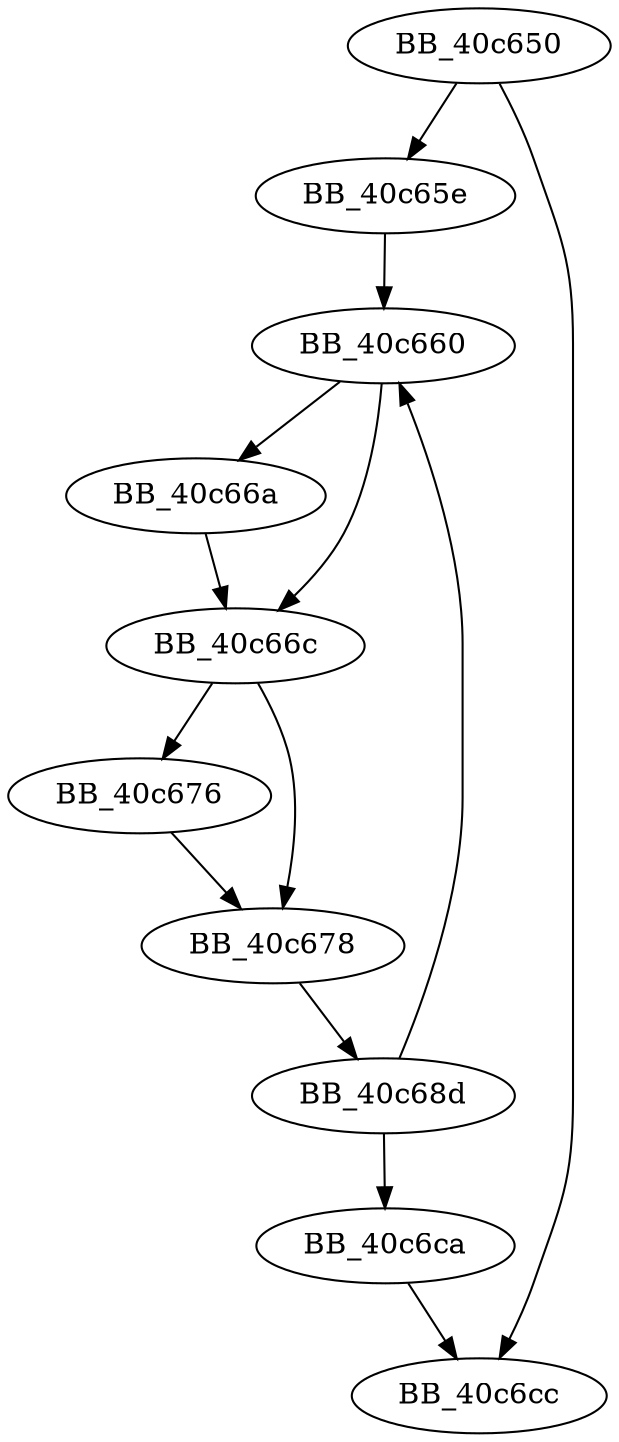 DiGraph sub_40C650{
BB_40c650->BB_40c65e
BB_40c650->BB_40c6cc
BB_40c65e->BB_40c660
BB_40c660->BB_40c66a
BB_40c660->BB_40c66c
BB_40c66a->BB_40c66c
BB_40c66c->BB_40c676
BB_40c66c->BB_40c678
BB_40c676->BB_40c678
BB_40c678->BB_40c68d
BB_40c68d->BB_40c660
BB_40c68d->BB_40c6ca
BB_40c6ca->BB_40c6cc
}
